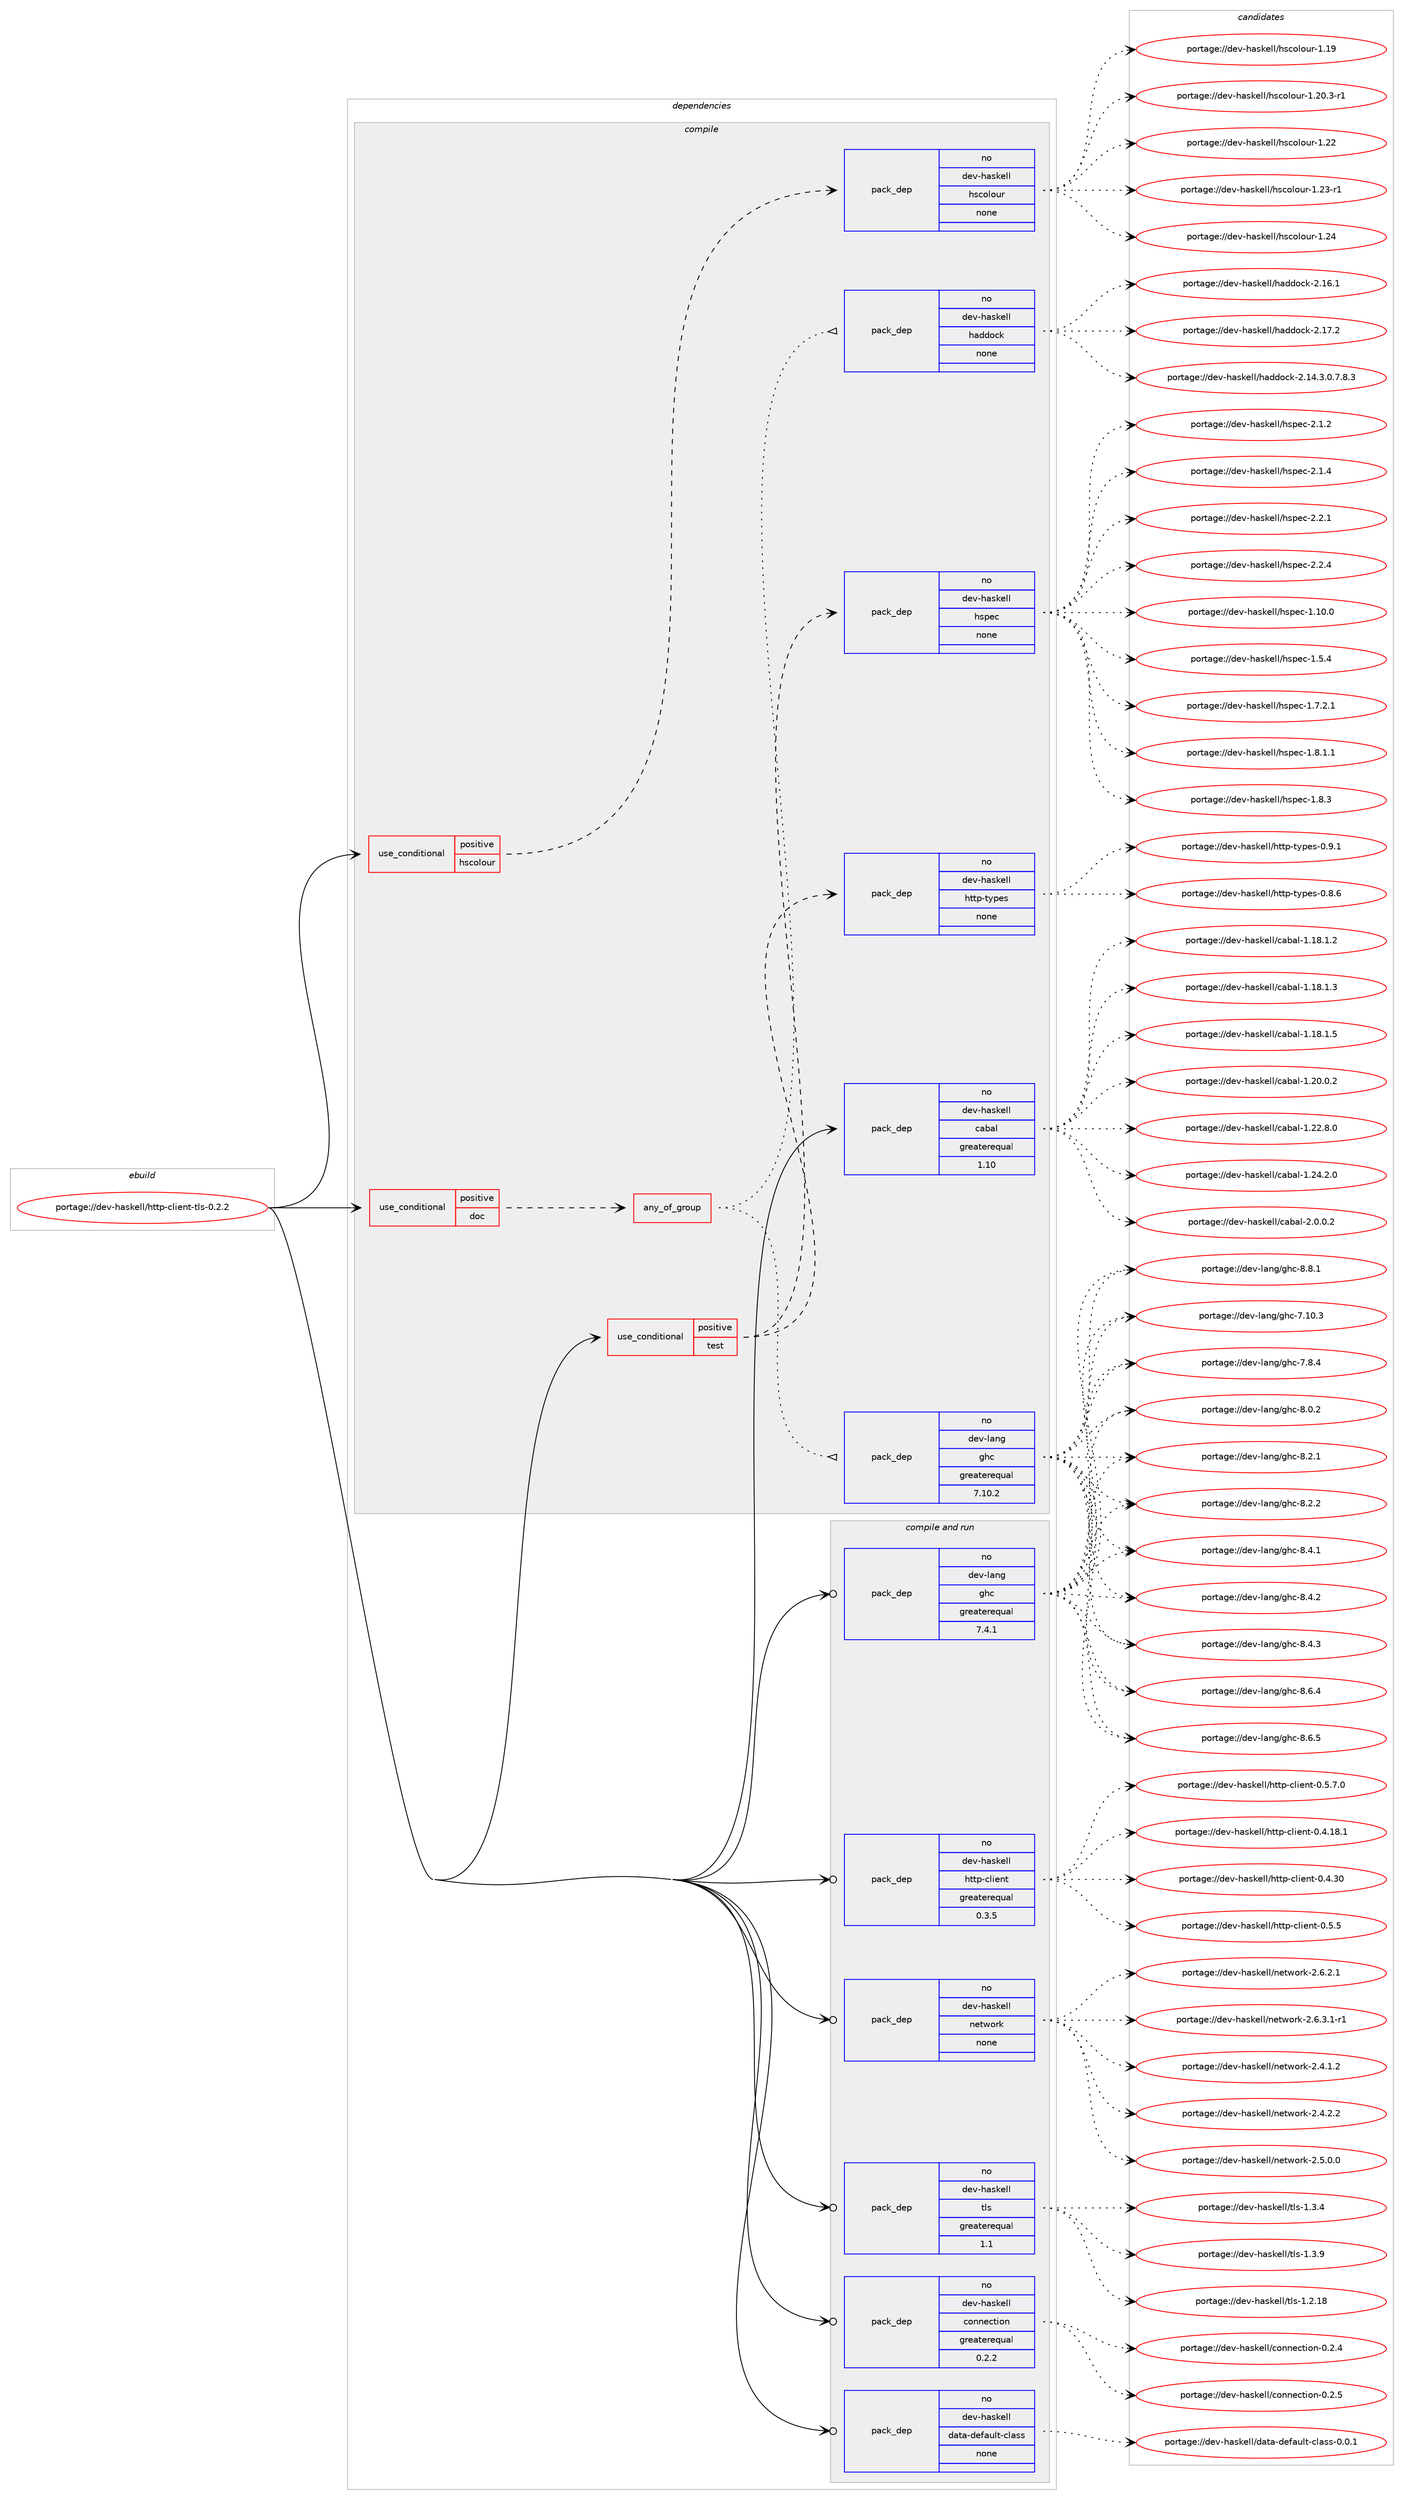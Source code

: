 digraph prolog {

# *************
# Graph options
# *************

newrank=true;
concentrate=true;
compound=true;
graph [rankdir=LR,fontname=Helvetica,fontsize=10,ranksep=1.5];#, ranksep=2.5, nodesep=0.2];
edge  [arrowhead=vee];
node  [fontname=Helvetica,fontsize=10];

# **********
# The ebuild
# **********

subgraph cluster_leftcol {
color=gray;
rank=same;
label=<<i>ebuild</i>>;
id [label="portage://dev-haskell/http-client-tls-0.2.2", color=red, width=4, href="../dev-haskell/http-client-tls-0.2.2.svg"];
}

# ****************
# The dependencies
# ****************

subgraph cluster_midcol {
color=gray;
label=<<i>dependencies</i>>;
subgraph cluster_compile {
fillcolor="#eeeeee";
style=filled;
label=<<i>compile</i>>;
subgraph cond15747 {
dependency71644 [label=<<TABLE BORDER="0" CELLBORDER="1" CELLSPACING="0" CELLPADDING="4"><TR><TD ROWSPAN="3" CELLPADDING="10">use_conditional</TD></TR><TR><TD>positive</TD></TR><TR><TD>doc</TD></TR></TABLE>>, shape=none, color=red];
subgraph any1893 {
dependency71645 [label=<<TABLE BORDER="0" CELLBORDER="1" CELLSPACING="0" CELLPADDING="4"><TR><TD CELLPADDING="10">any_of_group</TD></TR></TABLE>>, shape=none, color=red];subgraph pack53945 {
dependency71646 [label=<<TABLE BORDER="0" CELLBORDER="1" CELLSPACING="0" CELLPADDING="4" WIDTH="220"><TR><TD ROWSPAN="6" CELLPADDING="30">pack_dep</TD></TR><TR><TD WIDTH="110">no</TD></TR><TR><TD>dev-haskell</TD></TR><TR><TD>haddock</TD></TR><TR><TD>none</TD></TR><TR><TD></TD></TR></TABLE>>, shape=none, color=blue];
}
dependency71645:e -> dependency71646:w [weight=20,style="dotted",arrowhead="oinv"];
subgraph pack53946 {
dependency71647 [label=<<TABLE BORDER="0" CELLBORDER="1" CELLSPACING="0" CELLPADDING="4" WIDTH="220"><TR><TD ROWSPAN="6" CELLPADDING="30">pack_dep</TD></TR><TR><TD WIDTH="110">no</TD></TR><TR><TD>dev-lang</TD></TR><TR><TD>ghc</TD></TR><TR><TD>greaterequal</TD></TR><TR><TD>7.10.2</TD></TR></TABLE>>, shape=none, color=blue];
}
dependency71645:e -> dependency71647:w [weight=20,style="dotted",arrowhead="oinv"];
}
dependency71644:e -> dependency71645:w [weight=20,style="dashed",arrowhead="vee"];
}
id:e -> dependency71644:w [weight=20,style="solid",arrowhead="vee"];
subgraph cond15748 {
dependency71648 [label=<<TABLE BORDER="0" CELLBORDER="1" CELLSPACING="0" CELLPADDING="4"><TR><TD ROWSPAN="3" CELLPADDING="10">use_conditional</TD></TR><TR><TD>positive</TD></TR><TR><TD>hscolour</TD></TR></TABLE>>, shape=none, color=red];
subgraph pack53947 {
dependency71649 [label=<<TABLE BORDER="0" CELLBORDER="1" CELLSPACING="0" CELLPADDING="4" WIDTH="220"><TR><TD ROWSPAN="6" CELLPADDING="30">pack_dep</TD></TR><TR><TD WIDTH="110">no</TD></TR><TR><TD>dev-haskell</TD></TR><TR><TD>hscolour</TD></TR><TR><TD>none</TD></TR><TR><TD></TD></TR></TABLE>>, shape=none, color=blue];
}
dependency71648:e -> dependency71649:w [weight=20,style="dashed",arrowhead="vee"];
}
id:e -> dependency71648:w [weight=20,style="solid",arrowhead="vee"];
subgraph cond15749 {
dependency71650 [label=<<TABLE BORDER="0" CELLBORDER="1" CELLSPACING="0" CELLPADDING="4"><TR><TD ROWSPAN="3" CELLPADDING="10">use_conditional</TD></TR><TR><TD>positive</TD></TR><TR><TD>test</TD></TR></TABLE>>, shape=none, color=red];
subgraph pack53948 {
dependency71651 [label=<<TABLE BORDER="0" CELLBORDER="1" CELLSPACING="0" CELLPADDING="4" WIDTH="220"><TR><TD ROWSPAN="6" CELLPADDING="30">pack_dep</TD></TR><TR><TD WIDTH="110">no</TD></TR><TR><TD>dev-haskell</TD></TR><TR><TD>hspec</TD></TR><TR><TD>none</TD></TR><TR><TD></TD></TR></TABLE>>, shape=none, color=blue];
}
dependency71650:e -> dependency71651:w [weight=20,style="dashed",arrowhead="vee"];
subgraph pack53949 {
dependency71652 [label=<<TABLE BORDER="0" CELLBORDER="1" CELLSPACING="0" CELLPADDING="4" WIDTH="220"><TR><TD ROWSPAN="6" CELLPADDING="30">pack_dep</TD></TR><TR><TD WIDTH="110">no</TD></TR><TR><TD>dev-haskell</TD></TR><TR><TD>http-types</TD></TR><TR><TD>none</TD></TR><TR><TD></TD></TR></TABLE>>, shape=none, color=blue];
}
dependency71650:e -> dependency71652:w [weight=20,style="dashed",arrowhead="vee"];
}
id:e -> dependency71650:w [weight=20,style="solid",arrowhead="vee"];
subgraph pack53950 {
dependency71653 [label=<<TABLE BORDER="0" CELLBORDER="1" CELLSPACING="0" CELLPADDING="4" WIDTH="220"><TR><TD ROWSPAN="6" CELLPADDING="30">pack_dep</TD></TR><TR><TD WIDTH="110">no</TD></TR><TR><TD>dev-haskell</TD></TR><TR><TD>cabal</TD></TR><TR><TD>greaterequal</TD></TR><TR><TD>1.10</TD></TR></TABLE>>, shape=none, color=blue];
}
id:e -> dependency71653:w [weight=20,style="solid",arrowhead="vee"];
}
subgraph cluster_compileandrun {
fillcolor="#eeeeee";
style=filled;
label=<<i>compile and run</i>>;
subgraph pack53951 {
dependency71654 [label=<<TABLE BORDER="0" CELLBORDER="1" CELLSPACING="0" CELLPADDING="4" WIDTH="220"><TR><TD ROWSPAN="6" CELLPADDING="30">pack_dep</TD></TR><TR><TD WIDTH="110">no</TD></TR><TR><TD>dev-haskell</TD></TR><TR><TD>connection</TD></TR><TR><TD>greaterequal</TD></TR><TR><TD>0.2.2</TD></TR></TABLE>>, shape=none, color=blue];
}
id:e -> dependency71654:w [weight=20,style="solid",arrowhead="odotvee"];
subgraph pack53952 {
dependency71655 [label=<<TABLE BORDER="0" CELLBORDER="1" CELLSPACING="0" CELLPADDING="4" WIDTH="220"><TR><TD ROWSPAN="6" CELLPADDING="30">pack_dep</TD></TR><TR><TD WIDTH="110">no</TD></TR><TR><TD>dev-haskell</TD></TR><TR><TD>data-default-class</TD></TR><TR><TD>none</TD></TR><TR><TD></TD></TR></TABLE>>, shape=none, color=blue];
}
id:e -> dependency71655:w [weight=20,style="solid",arrowhead="odotvee"];
subgraph pack53953 {
dependency71656 [label=<<TABLE BORDER="0" CELLBORDER="1" CELLSPACING="0" CELLPADDING="4" WIDTH="220"><TR><TD ROWSPAN="6" CELLPADDING="30">pack_dep</TD></TR><TR><TD WIDTH="110">no</TD></TR><TR><TD>dev-haskell</TD></TR><TR><TD>http-client</TD></TR><TR><TD>greaterequal</TD></TR><TR><TD>0.3.5</TD></TR></TABLE>>, shape=none, color=blue];
}
id:e -> dependency71656:w [weight=20,style="solid",arrowhead="odotvee"];
subgraph pack53954 {
dependency71657 [label=<<TABLE BORDER="0" CELLBORDER="1" CELLSPACING="0" CELLPADDING="4" WIDTH="220"><TR><TD ROWSPAN="6" CELLPADDING="30">pack_dep</TD></TR><TR><TD WIDTH="110">no</TD></TR><TR><TD>dev-haskell</TD></TR><TR><TD>network</TD></TR><TR><TD>none</TD></TR><TR><TD></TD></TR></TABLE>>, shape=none, color=blue];
}
id:e -> dependency71657:w [weight=20,style="solid",arrowhead="odotvee"];
subgraph pack53955 {
dependency71658 [label=<<TABLE BORDER="0" CELLBORDER="1" CELLSPACING="0" CELLPADDING="4" WIDTH="220"><TR><TD ROWSPAN="6" CELLPADDING="30">pack_dep</TD></TR><TR><TD WIDTH="110">no</TD></TR><TR><TD>dev-haskell</TD></TR><TR><TD>tls</TD></TR><TR><TD>greaterequal</TD></TR><TR><TD>1.1</TD></TR></TABLE>>, shape=none, color=blue];
}
id:e -> dependency71658:w [weight=20,style="solid",arrowhead="odotvee"];
subgraph pack53956 {
dependency71659 [label=<<TABLE BORDER="0" CELLBORDER="1" CELLSPACING="0" CELLPADDING="4" WIDTH="220"><TR><TD ROWSPAN="6" CELLPADDING="30">pack_dep</TD></TR><TR><TD WIDTH="110">no</TD></TR><TR><TD>dev-lang</TD></TR><TR><TD>ghc</TD></TR><TR><TD>greaterequal</TD></TR><TR><TD>7.4.1</TD></TR></TABLE>>, shape=none, color=blue];
}
id:e -> dependency71659:w [weight=20,style="solid",arrowhead="odotvee"];
}
subgraph cluster_run {
fillcolor="#eeeeee";
style=filled;
label=<<i>run</i>>;
}
}

# **************
# The candidates
# **************

subgraph cluster_choices {
rank=same;
color=gray;
label=<<i>candidates</i>>;

subgraph choice53945 {
color=black;
nodesep=1;
choiceportage1001011184510497115107101108108471049710010011199107455046495246514648465546564651 [label="portage://dev-haskell/haddock-2.14.3.0.7.8.3", color=red, width=4,href="../dev-haskell/haddock-2.14.3.0.7.8.3.svg"];
choiceportage100101118451049711510710110810847104971001001119910745504649544649 [label="portage://dev-haskell/haddock-2.16.1", color=red, width=4,href="../dev-haskell/haddock-2.16.1.svg"];
choiceportage100101118451049711510710110810847104971001001119910745504649554650 [label="portage://dev-haskell/haddock-2.17.2", color=red, width=4,href="../dev-haskell/haddock-2.17.2.svg"];
dependency71646:e -> choiceportage1001011184510497115107101108108471049710010011199107455046495246514648465546564651:w [style=dotted,weight="100"];
dependency71646:e -> choiceportage100101118451049711510710110810847104971001001119910745504649544649:w [style=dotted,weight="100"];
dependency71646:e -> choiceportage100101118451049711510710110810847104971001001119910745504649554650:w [style=dotted,weight="100"];
}
subgraph choice53946 {
color=black;
nodesep=1;
choiceportage1001011184510897110103471031049945554649484651 [label="portage://dev-lang/ghc-7.10.3", color=red, width=4,href="../dev-lang/ghc-7.10.3.svg"];
choiceportage10010111845108971101034710310499455546564652 [label="portage://dev-lang/ghc-7.8.4", color=red, width=4,href="../dev-lang/ghc-7.8.4.svg"];
choiceportage10010111845108971101034710310499455646484650 [label="portage://dev-lang/ghc-8.0.2", color=red, width=4,href="../dev-lang/ghc-8.0.2.svg"];
choiceportage10010111845108971101034710310499455646504649 [label="portage://dev-lang/ghc-8.2.1", color=red, width=4,href="../dev-lang/ghc-8.2.1.svg"];
choiceportage10010111845108971101034710310499455646504650 [label="portage://dev-lang/ghc-8.2.2", color=red, width=4,href="../dev-lang/ghc-8.2.2.svg"];
choiceportage10010111845108971101034710310499455646524649 [label="portage://dev-lang/ghc-8.4.1", color=red, width=4,href="../dev-lang/ghc-8.4.1.svg"];
choiceportage10010111845108971101034710310499455646524650 [label="portage://dev-lang/ghc-8.4.2", color=red, width=4,href="../dev-lang/ghc-8.4.2.svg"];
choiceportage10010111845108971101034710310499455646524651 [label="portage://dev-lang/ghc-8.4.3", color=red, width=4,href="../dev-lang/ghc-8.4.3.svg"];
choiceportage10010111845108971101034710310499455646544652 [label="portage://dev-lang/ghc-8.6.4", color=red, width=4,href="../dev-lang/ghc-8.6.4.svg"];
choiceportage10010111845108971101034710310499455646544653 [label="portage://dev-lang/ghc-8.6.5", color=red, width=4,href="../dev-lang/ghc-8.6.5.svg"];
choiceportage10010111845108971101034710310499455646564649 [label="portage://dev-lang/ghc-8.8.1", color=red, width=4,href="../dev-lang/ghc-8.8.1.svg"];
dependency71647:e -> choiceportage1001011184510897110103471031049945554649484651:w [style=dotted,weight="100"];
dependency71647:e -> choiceportage10010111845108971101034710310499455546564652:w [style=dotted,weight="100"];
dependency71647:e -> choiceportage10010111845108971101034710310499455646484650:w [style=dotted,weight="100"];
dependency71647:e -> choiceportage10010111845108971101034710310499455646504649:w [style=dotted,weight="100"];
dependency71647:e -> choiceportage10010111845108971101034710310499455646504650:w [style=dotted,weight="100"];
dependency71647:e -> choiceportage10010111845108971101034710310499455646524649:w [style=dotted,weight="100"];
dependency71647:e -> choiceportage10010111845108971101034710310499455646524650:w [style=dotted,weight="100"];
dependency71647:e -> choiceportage10010111845108971101034710310499455646524651:w [style=dotted,weight="100"];
dependency71647:e -> choiceportage10010111845108971101034710310499455646544652:w [style=dotted,weight="100"];
dependency71647:e -> choiceportage10010111845108971101034710310499455646544653:w [style=dotted,weight="100"];
dependency71647:e -> choiceportage10010111845108971101034710310499455646564649:w [style=dotted,weight="100"];
}
subgraph choice53947 {
color=black;
nodesep=1;
choiceportage100101118451049711510710110810847104115991111081111171144549464957 [label="portage://dev-haskell/hscolour-1.19", color=red, width=4,href="../dev-haskell/hscolour-1.19.svg"];
choiceportage10010111845104971151071011081084710411599111108111117114454946504846514511449 [label="portage://dev-haskell/hscolour-1.20.3-r1", color=red, width=4,href="../dev-haskell/hscolour-1.20.3-r1.svg"];
choiceportage100101118451049711510710110810847104115991111081111171144549465050 [label="portage://dev-haskell/hscolour-1.22", color=red, width=4,href="../dev-haskell/hscolour-1.22.svg"];
choiceportage1001011184510497115107101108108471041159911110811111711445494650514511449 [label="portage://dev-haskell/hscolour-1.23-r1", color=red, width=4,href="../dev-haskell/hscolour-1.23-r1.svg"];
choiceportage100101118451049711510710110810847104115991111081111171144549465052 [label="portage://dev-haskell/hscolour-1.24", color=red, width=4,href="../dev-haskell/hscolour-1.24.svg"];
dependency71649:e -> choiceportage100101118451049711510710110810847104115991111081111171144549464957:w [style=dotted,weight="100"];
dependency71649:e -> choiceportage10010111845104971151071011081084710411599111108111117114454946504846514511449:w [style=dotted,weight="100"];
dependency71649:e -> choiceportage100101118451049711510710110810847104115991111081111171144549465050:w [style=dotted,weight="100"];
dependency71649:e -> choiceportage1001011184510497115107101108108471041159911110811111711445494650514511449:w [style=dotted,weight="100"];
dependency71649:e -> choiceportage100101118451049711510710110810847104115991111081111171144549465052:w [style=dotted,weight="100"];
}
subgraph choice53948 {
color=black;
nodesep=1;
choiceportage1001011184510497115107101108108471041151121019945494649484648 [label="portage://dev-haskell/hspec-1.10.0", color=red, width=4,href="../dev-haskell/hspec-1.10.0.svg"];
choiceportage10010111845104971151071011081084710411511210199454946534652 [label="portage://dev-haskell/hspec-1.5.4", color=red, width=4,href="../dev-haskell/hspec-1.5.4.svg"];
choiceportage100101118451049711510710110810847104115112101994549465546504649 [label="portage://dev-haskell/hspec-1.7.2.1", color=red, width=4,href="../dev-haskell/hspec-1.7.2.1.svg"];
choiceportage100101118451049711510710110810847104115112101994549465646494649 [label="portage://dev-haskell/hspec-1.8.1.1", color=red, width=4,href="../dev-haskell/hspec-1.8.1.1.svg"];
choiceportage10010111845104971151071011081084710411511210199454946564651 [label="portage://dev-haskell/hspec-1.8.3", color=red, width=4,href="../dev-haskell/hspec-1.8.3.svg"];
choiceportage10010111845104971151071011081084710411511210199455046494650 [label="portage://dev-haskell/hspec-2.1.2", color=red, width=4,href="../dev-haskell/hspec-2.1.2.svg"];
choiceportage10010111845104971151071011081084710411511210199455046494652 [label="portage://dev-haskell/hspec-2.1.4", color=red, width=4,href="../dev-haskell/hspec-2.1.4.svg"];
choiceportage10010111845104971151071011081084710411511210199455046504649 [label="portage://dev-haskell/hspec-2.2.1", color=red, width=4,href="../dev-haskell/hspec-2.2.1.svg"];
choiceportage10010111845104971151071011081084710411511210199455046504652 [label="portage://dev-haskell/hspec-2.2.4", color=red, width=4,href="../dev-haskell/hspec-2.2.4.svg"];
dependency71651:e -> choiceportage1001011184510497115107101108108471041151121019945494649484648:w [style=dotted,weight="100"];
dependency71651:e -> choiceportage10010111845104971151071011081084710411511210199454946534652:w [style=dotted,weight="100"];
dependency71651:e -> choiceportage100101118451049711510710110810847104115112101994549465546504649:w [style=dotted,weight="100"];
dependency71651:e -> choiceportage100101118451049711510710110810847104115112101994549465646494649:w [style=dotted,weight="100"];
dependency71651:e -> choiceportage10010111845104971151071011081084710411511210199454946564651:w [style=dotted,weight="100"];
dependency71651:e -> choiceportage10010111845104971151071011081084710411511210199455046494650:w [style=dotted,weight="100"];
dependency71651:e -> choiceportage10010111845104971151071011081084710411511210199455046494652:w [style=dotted,weight="100"];
dependency71651:e -> choiceportage10010111845104971151071011081084710411511210199455046504649:w [style=dotted,weight="100"];
dependency71651:e -> choiceportage10010111845104971151071011081084710411511210199455046504652:w [style=dotted,weight="100"];
}
subgraph choice53949 {
color=black;
nodesep=1;
choiceportage10010111845104971151071011081084710411611611245116121112101115454846564654 [label="portage://dev-haskell/http-types-0.8.6", color=red, width=4,href="../dev-haskell/http-types-0.8.6.svg"];
choiceportage10010111845104971151071011081084710411611611245116121112101115454846574649 [label="portage://dev-haskell/http-types-0.9.1", color=red, width=4,href="../dev-haskell/http-types-0.9.1.svg"];
dependency71652:e -> choiceportage10010111845104971151071011081084710411611611245116121112101115454846564654:w [style=dotted,weight="100"];
dependency71652:e -> choiceportage10010111845104971151071011081084710411611611245116121112101115454846574649:w [style=dotted,weight="100"];
}
subgraph choice53950 {
color=black;
nodesep=1;
choiceportage10010111845104971151071011081084799979897108454946495646494650 [label="portage://dev-haskell/cabal-1.18.1.2", color=red, width=4,href="../dev-haskell/cabal-1.18.1.2.svg"];
choiceportage10010111845104971151071011081084799979897108454946495646494651 [label="portage://dev-haskell/cabal-1.18.1.3", color=red, width=4,href="../dev-haskell/cabal-1.18.1.3.svg"];
choiceportage10010111845104971151071011081084799979897108454946495646494653 [label="portage://dev-haskell/cabal-1.18.1.5", color=red, width=4,href="../dev-haskell/cabal-1.18.1.5.svg"];
choiceportage10010111845104971151071011081084799979897108454946504846484650 [label="portage://dev-haskell/cabal-1.20.0.2", color=red, width=4,href="../dev-haskell/cabal-1.20.0.2.svg"];
choiceportage10010111845104971151071011081084799979897108454946505046564648 [label="portage://dev-haskell/cabal-1.22.8.0", color=red, width=4,href="../dev-haskell/cabal-1.22.8.0.svg"];
choiceportage10010111845104971151071011081084799979897108454946505246504648 [label="portage://dev-haskell/cabal-1.24.2.0", color=red, width=4,href="../dev-haskell/cabal-1.24.2.0.svg"];
choiceportage100101118451049711510710110810847999798971084550464846484650 [label="portage://dev-haskell/cabal-2.0.0.2", color=red, width=4,href="../dev-haskell/cabal-2.0.0.2.svg"];
dependency71653:e -> choiceportage10010111845104971151071011081084799979897108454946495646494650:w [style=dotted,weight="100"];
dependency71653:e -> choiceportage10010111845104971151071011081084799979897108454946495646494651:w [style=dotted,weight="100"];
dependency71653:e -> choiceportage10010111845104971151071011081084799979897108454946495646494653:w [style=dotted,weight="100"];
dependency71653:e -> choiceportage10010111845104971151071011081084799979897108454946504846484650:w [style=dotted,weight="100"];
dependency71653:e -> choiceportage10010111845104971151071011081084799979897108454946505046564648:w [style=dotted,weight="100"];
dependency71653:e -> choiceportage10010111845104971151071011081084799979897108454946505246504648:w [style=dotted,weight="100"];
dependency71653:e -> choiceportage100101118451049711510710110810847999798971084550464846484650:w [style=dotted,weight="100"];
}
subgraph choice53951 {
color=black;
nodesep=1;
choiceportage1001011184510497115107101108108479911111011010199116105111110454846504652 [label="portage://dev-haskell/connection-0.2.4", color=red, width=4,href="../dev-haskell/connection-0.2.4.svg"];
choiceportage1001011184510497115107101108108479911111011010199116105111110454846504653 [label="portage://dev-haskell/connection-0.2.5", color=red, width=4,href="../dev-haskell/connection-0.2.5.svg"];
dependency71654:e -> choiceportage1001011184510497115107101108108479911111011010199116105111110454846504652:w [style=dotted,weight="100"];
dependency71654:e -> choiceportage1001011184510497115107101108108479911111011010199116105111110454846504653:w [style=dotted,weight="100"];
}
subgraph choice53952 {
color=black;
nodesep=1;
choiceportage10010111845104971151071011081084710097116974510010110297117108116459910897115115454846484649 [label="portage://dev-haskell/data-default-class-0.0.1", color=red, width=4,href="../dev-haskell/data-default-class-0.0.1.svg"];
dependency71655:e -> choiceportage10010111845104971151071011081084710097116974510010110297117108116459910897115115454846484649:w [style=dotted,weight="100"];
}
subgraph choice53953 {
color=black;
nodesep=1;
choiceportage1001011184510497115107101108108471041161161124599108105101110116454846524649564649 [label="portage://dev-haskell/http-client-0.4.18.1", color=red, width=4,href="../dev-haskell/http-client-0.4.18.1.svg"];
choiceportage100101118451049711510710110810847104116116112459910810510111011645484652465148 [label="portage://dev-haskell/http-client-0.4.30", color=red, width=4,href="../dev-haskell/http-client-0.4.30.svg"];
choiceportage1001011184510497115107101108108471041161161124599108105101110116454846534653 [label="portage://dev-haskell/http-client-0.5.5", color=red, width=4,href="../dev-haskell/http-client-0.5.5.svg"];
choiceportage10010111845104971151071011081084710411611611245991081051011101164548465346554648 [label="portage://dev-haskell/http-client-0.5.7.0", color=red, width=4,href="../dev-haskell/http-client-0.5.7.0.svg"];
dependency71656:e -> choiceportage1001011184510497115107101108108471041161161124599108105101110116454846524649564649:w [style=dotted,weight="100"];
dependency71656:e -> choiceportage100101118451049711510710110810847104116116112459910810510111011645484652465148:w [style=dotted,weight="100"];
dependency71656:e -> choiceportage1001011184510497115107101108108471041161161124599108105101110116454846534653:w [style=dotted,weight="100"];
dependency71656:e -> choiceportage10010111845104971151071011081084710411611611245991081051011101164548465346554648:w [style=dotted,weight="100"];
}
subgraph choice53954 {
color=black;
nodesep=1;
choiceportage1001011184510497115107101108108471101011161191111141074550465246494650 [label="portage://dev-haskell/network-2.4.1.2", color=red, width=4,href="../dev-haskell/network-2.4.1.2.svg"];
choiceportage1001011184510497115107101108108471101011161191111141074550465246504650 [label="portage://dev-haskell/network-2.4.2.2", color=red, width=4,href="../dev-haskell/network-2.4.2.2.svg"];
choiceportage1001011184510497115107101108108471101011161191111141074550465346484648 [label="portage://dev-haskell/network-2.5.0.0", color=red, width=4,href="../dev-haskell/network-2.5.0.0.svg"];
choiceportage1001011184510497115107101108108471101011161191111141074550465446504649 [label="portage://dev-haskell/network-2.6.2.1", color=red, width=4,href="../dev-haskell/network-2.6.2.1.svg"];
choiceportage10010111845104971151071011081084711010111611911111410745504654465146494511449 [label="portage://dev-haskell/network-2.6.3.1-r1", color=red, width=4,href="../dev-haskell/network-2.6.3.1-r1.svg"];
dependency71657:e -> choiceportage1001011184510497115107101108108471101011161191111141074550465246494650:w [style=dotted,weight="100"];
dependency71657:e -> choiceportage1001011184510497115107101108108471101011161191111141074550465246504650:w [style=dotted,weight="100"];
dependency71657:e -> choiceportage1001011184510497115107101108108471101011161191111141074550465346484648:w [style=dotted,weight="100"];
dependency71657:e -> choiceportage1001011184510497115107101108108471101011161191111141074550465446504649:w [style=dotted,weight="100"];
dependency71657:e -> choiceportage10010111845104971151071011081084711010111611911111410745504654465146494511449:w [style=dotted,weight="100"];
}
subgraph choice53955 {
color=black;
nodesep=1;
choiceportage10010111845104971151071011081084711610811545494650464956 [label="portage://dev-haskell/tls-1.2.18", color=red, width=4,href="../dev-haskell/tls-1.2.18.svg"];
choiceportage100101118451049711510710110810847116108115454946514652 [label="portage://dev-haskell/tls-1.3.4", color=red, width=4,href="../dev-haskell/tls-1.3.4.svg"];
choiceportage100101118451049711510710110810847116108115454946514657 [label="portage://dev-haskell/tls-1.3.9", color=red, width=4,href="../dev-haskell/tls-1.3.9.svg"];
dependency71658:e -> choiceportage10010111845104971151071011081084711610811545494650464956:w [style=dotted,weight="100"];
dependency71658:e -> choiceportage100101118451049711510710110810847116108115454946514652:w [style=dotted,weight="100"];
dependency71658:e -> choiceportage100101118451049711510710110810847116108115454946514657:w [style=dotted,weight="100"];
}
subgraph choice53956 {
color=black;
nodesep=1;
choiceportage1001011184510897110103471031049945554649484651 [label="portage://dev-lang/ghc-7.10.3", color=red, width=4,href="../dev-lang/ghc-7.10.3.svg"];
choiceportage10010111845108971101034710310499455546564652 [label="portage://dev-lang/ghc-7.8.4", color=red, width=4,href="../dev-lang/ghc-7.8.4.svg"];
choiceportage10010111845108971101034710310499455646484650 [label="portage://dev-lang/ghc-8.0.2", color=red, width=4,href="../dev-lang/ghc-8.0.2.svg"];
choiceportage10010111845108971101034710310499455646504649 [label="portage://dev-lang/ghc-8.2.1", color=red, width=4,href="../dev-lang/ghc-8.2.1.svg"];
choiceportage10010111845108971101034710310499455646504650 [label="portage://dev-lang/ghc-8.2.2", color=red, width=4,href="../dev-lang/ghc-8.2.2.svg"];
choiceportage10010111845108971101034710310499455646524649 [label="portage://dev-lang/ghc-8.4.1", color=red, width=4,href="../dev-lang/ghc-8.4.1.svg"];
choiceportage10010111845108971101034710310499455646524650 [label="portage://dev-lang/ghc-8.4.2", color=red, width=4,href="../dev-lang/ghc-8.4.2.svg"];
choiceportage10010111845108971101034710310499455646524651 [label="portage://dev-lang/ghc-8.4.3", color=red, width=4,href="../dev-lang/ghc-8.4.3.svg"];
choiceportage10010111845108971101034710310499455646544652 [label="portage://dev-lang/ghc-8.6.4", color=red, width=4,href="../dev-lang/ghc-8.6.4.svg"];
choiceportage10010111845108971101034710310499455646544653 [label="portage://dev-lang/ghc-8.6.5", color=red, width=4,href="../dev-lang/ghc-8.6.5.svg"];
choiceportage10010111845108971101034710310499455646564649 [label="portage://dev-lang/ghc-8.8.1", color=red, width=4,href="../dev-lang/ghc-8.8.1.svg"];
dependency71659:e -> choiceportage1001011184510897110103471031049945554649484651:w [style=dotted,weight="100"];
dependency71659:e -> choiceportage10010111845108971101034710310499455546564652:w [style=dotted,weight="100"];
dependency71659:e -> choiceportage10010111845108971101034710310499455646484650:w [style=dotted,weight="100"];
dependency71659:e -> choiceportage10010111845108971101034710310499455646504649:w [style=dotted,weight="100"];
dependency71659:e -> choiceportage10010111845108971101034710310499455646504650:w [style=dotted,weight="100"];
dependency71659:e -> choiceportage10010111845108971101034710310499455646524649:w [style=dotted,weight="100"];
dependency71659:e -> choiceportage10010111845108971101034710310499455646524650:w [style=dotted,weight="100"];
dependency71659:e -> choiceportage10010111845108971101034710310499455646524651:w [style=dotted,weight="100"];
dependency71659:e -> choiceportage10010111845108971101034710310499455646544652:w [style=dotted,weight="100"];
dependency71659:e -> choiceportage10010111845108971101034710310499455646544653:w [style=dotted,weight="100"];
dependency71659:e -> choiceportage10010111845108971101034710310499455646564649:w [style=dotted,weight="100"];
}
}

}
